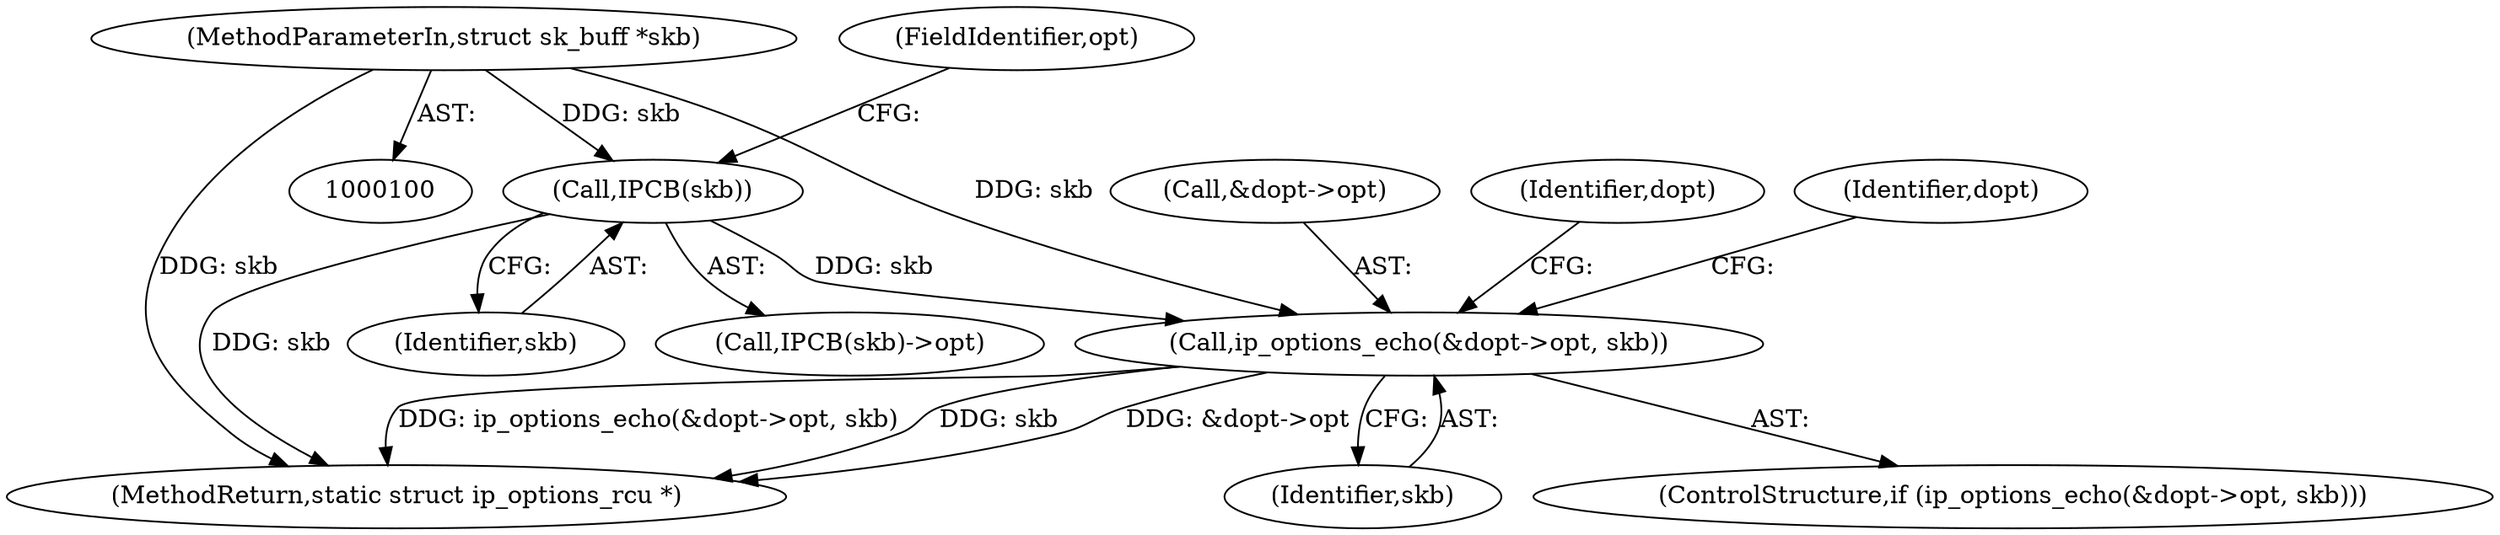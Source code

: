 digraph "0_linux_f6d8bd051c391c1c0458a30b2a7abcd939329259_30@pointer" {
"1000109" [label="(Call,IPCB(skb))"];
"1000102" [label="(MethodParameterIn,struct sk_buff *skb)"];
"1000142" [label="(Call,ip_options_echo(&dopt->opt, skb))"];
"1000110" [label="(Identifier,skb)"];
"1000102" [label="(MethodParameterIn,struct sk_buff *skb)"];
"1000143" [label="(Call,&dopt->opt)"];
"1000150" [label="(Identifier,dopt)"];
"1000156" [label="(MethodReturn,static struct ip_options_rcu *)"];
"1000111" [label="(FieldIdentifier,opt)"];
"1000108" [label="(Call,IPCB(skb)->opt)"];
"1000109" [label="(Call,IPCB(skb))"];
"1000142" [label="(Call,ip_options_echo(&dopt->opt, skb))"];
"1000147" [label="(Identifier,skb)"];
"1000155" [label="(Identifier,dopt)"];
"1000141" [label="(ControlStructure,if (ip_options_echo(&dopt->opt, skb)))"];
"1000109" -> "1000108"  [label="AST: "];
"1000109" -> "1000110"  [label="CFG: "];
"1000110" -> "1000109"  [label="AST: "];
"1000111" -> "1000109"  [label="CFG: "];
"1000109" -> "1000156"  [label="DDG: skb"];
"1000102" -> "1000109"  [label="DDG: skb"];
"1000109" -> "1000142"  [label="DDG: skb"];
"1000102" -> "1000100"  [label="AST: "];
"1000102" -> "1000156"  [label="DDG: skb"];
"1000102" -> "1000142"  [label="DDG: skb"];
"1000142" -> "1000141"  [label="AST: "];
"1000142" -> "1000147"  [label="CFG: "];
"1000143" -> "1000142"  [label="AST: "];
"1000147" -> "1000142"  [label="AST: "];
"1000150" -> "1000142"  [label="CFG: "];
"1000155" -> "1000142"  [label="CFG: "];
"1000142" -> "1000156"  [label="DDG: ip_options_echo(&dopt->opt, skb)"];
"1000142" -> "1000156"  [label="DDG: skb"];
"1000142" -> "1000156"  [label="DDG: &dopt->opt"];
}
